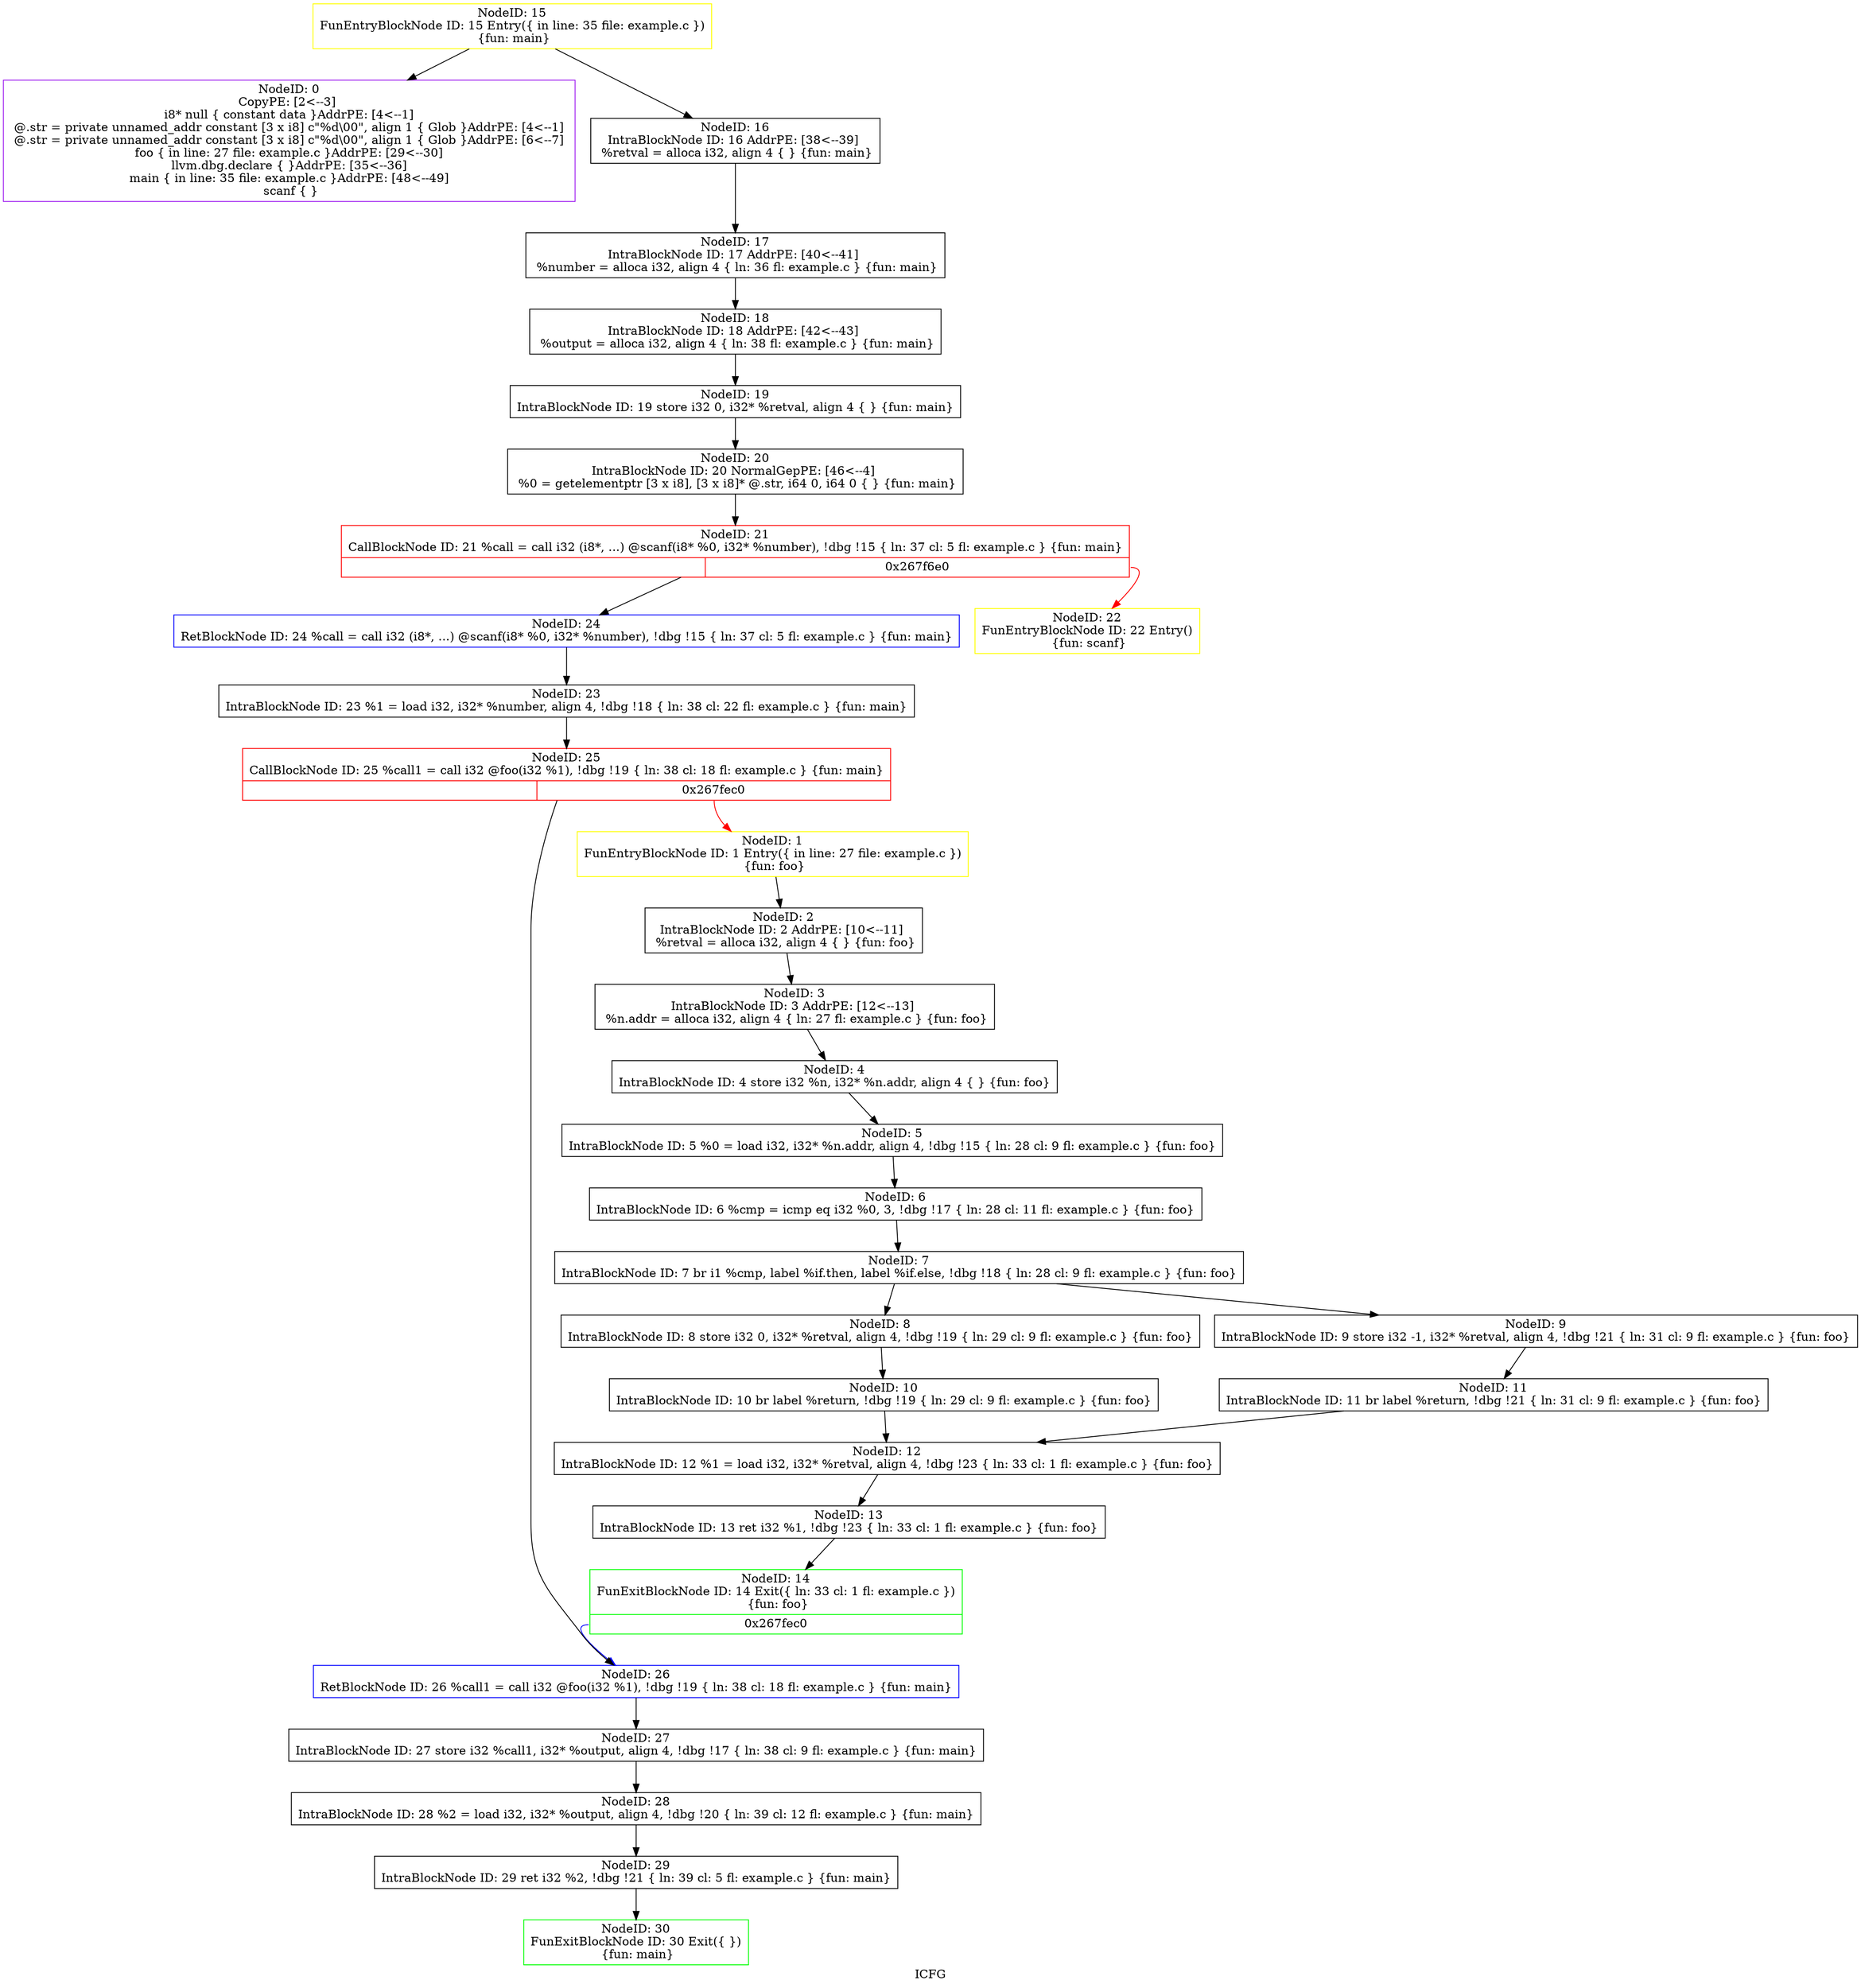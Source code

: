 digraph "ICFG" {
	label="ICFG";

	Node0x26940c0 [shape=record,color=green,label="{NodeID: 30\nFunExitBlockNode ID: 30 Exit(\{  \})\n \{fun: main\}}"];
	Node0x2693d00 [shape=record,color=black,label="{NodeID: 29\nIntraBlockNode ID: 29      ret i32 %2, !dbg !21 \{ ln: 39  cl: 5  fl: example.c \}    \{fun: main\}}"];
	Node0x2693d00 -> Node0x26940c0[style=solid];
	Node0x2691ca0 [shape=record,color=black,label="{NodeID: 12\nIntraBlockNode ID: 12      %1 = load i32, i32* %retval, align 4, !dbg !23 \{ ln: 33  cl: 1  fl: example.c \}    \{fun: foo\}}"];
	Node0x2691ca0 -> Node0x2691f20[style=solid];
	Node0x2691ac0 [shape=record,color=black,label="{NodeID: 11\nIntraBlockNode ID: 11      br label %return, !dbg !21 \{ ln: 31  cl: 9  fl: example.c \}    \{fun: foo\}}"];
	Node0x2691ac0 -> Node0x2691ca0[style=solid];
	Node0x26918e0 [shape=record,color=black,label="{NodeID: 10\nIntraBlockNode ID: 10      br label %return, !dbg !19 \{ ln: 29  cl: 9  fl: example.c \}    \{fun: foo\}}"];
	Node0x26918e0 -> Node0x2691ca0[style=solid];
	Node0x2691700 [shape=record,color=black,label="{NodeID: 9\nIntraBlockNode ID: 9      store i32 -1, i32* %retval, align 4, !dbg !21 \{ ln: 31  cl: 9  fl: example.c \}    \{fun: foo\}}"];
	Node0x2691700 -> Node0x2691ac0[style=solid];
	Node0x2691570 [shape=record,color=black,label="{NodeID: 8\nIntraBlockNode ID: 8      store i32 0, i32* %retval, align 4, !dbg !19 \{ ln: 29  cl: 9  fl: example.c \}    \{fun: foo\}}"];
	Node0x2691570 -> Node0x26918e0[style=solid];
	Node0x2691430 [shape=record,color=black,label="{NodeID: 7\nIntraBlockNode ID: 7      br i1 %cmp, label %if.then, label %if.else, !dbg !18 \{ ln: 28  cl: 9  fl: example.c \}    \{fun: foo\}}"];
	Node0x2691430 -> Node0x2691570[style=solid];
	Node0x2691430 -> Node0x2691700[style=solid];
	Node0x2691310 [shape=record,color=black,label="{NodeID: 6\nIntraBlockNode ID: 6      %cmp = icmp eq i32 %0, 3, !dbg !17 \{ ln: 28  cl: 11  fl: example.c \}    \{fun: foo\}}"];
	Node0x2691310 -> Node0x2691430[style=solid];
	Node0x26911f0 [shape=record,color=black,label="{NodeID: 5\nIntraBlockNode ID: 5      %0 = load i32, i32* %n.addr, align 4, !dbg !15 \{ ln: 28  cl: 9  fl: example.c \}    \{fun: foo\}}"];
	Node0x26911f0 -> Node0x2691310[style=solid];
	Node0x26910f0 [shape=record,color=black,label="{NodeID: 4\nIntraBlockNode ID: 4      store i32 %n, i32* %n.addr, align 4 \{  \}    \{fun: foo\}}"];
	Node0x26910f0 -> Node0x26911f0[style=solid];
	Node0x2690ff0 [shape=record,color=black,label="{NodeID: 3\nIntraBlockNode ID: 3   AddrPE: [12\<--13]  \n   %n.addr = alloca i32, align 4 \{ ln: 27 fl: example.c \} \{fun: foo\}}"];
	Node0x2690ff0 -> Node0x26910f0[style=solid];
	Node0x2690dc0 [shape=record,color=black,label="{NodeID: 2\nIntraBlockNode ID: 2   AddrPE: [10\<--11]  \n   %retval = alloca i32, align 4 \{  \} \{fun: foo\}}"];
	Node0x2690dc0 -> Node0x2690ff0[style=solid];
	Node0x2690c60 [shape=record,color=yellow,label="{NodeID: 1\nFunEntryBlockNode ID: 1 Entry(\{ in line: 27 file: example.c \})\n \{fun: foo\}}"];
	Node0x2690c60 -> Node0x2690dc0[style=solid];
	Node0x2681140 [shape=record,color=purple,label="{NodeID: 0\nCopyPE: [2\<--3]  \n i8* null \{ constant data \}AddrPE: [4\<--1]  \n @.str = private unnamed_addr constant [3 x i8] c\"%d\\00\", align 1 \{ Glob  \}AddrPE: [4\<--1]  \n @.str = private unnamed_addr constant [3 x i8] c\"%d\\00\", align 1 \{ Glob  \}AddrPE: [6\<--7]  \n foo \{ in line: 27 file: example.c \}AddrPE: [29\<--30]  \n llvm.dbg.declare \{  \}AddrPE: [35\<--36]  \n main \{ in line: 35 file: example.c \}AddrPE: [48\<--49]  \n scanf \{  \}}"];
	Node0x2691f20 [shape=record,color=black,label="{NodeID: 13\nIntraBlockNode ID: 13      ret i32 %1, !dbg !23 \{ ln: 33  cl: 1  fl: example.c \}    \{fun: foo\}}"];
	Node0x2691f20 -> Node0x26921f0[style=solid];
	Node0x26921f0 [shape=record,color=green,label="{NodeID: 14\nFunExitBlockNode ID: 14 Exit(\{ ln: 33  cl: 1  fl: example.c \})\n \{fun: foo\}|{<s0>0x267fec0}}"];
	Node0x26921f0:s0 -> Node0x2693680[style=solid,color=blue];
	Node0x26923c0 [shape=record,color=yellow,label="{NodeID: 15\nFunEntryBlockNode ID: 15 Entry(\{ in line: 35 file: example.c \})\n \{fun: main\}}"];
	Node0x26923c0 -> Node0x2681140[style=solid];
	Node0x26923c0 -> Node0x26924f0[style=solid];
	Node0x26924f0 [shape=record,color=black,label="{NodeID: 16\nIntraBlockNode ID: 16   AddrPE: [38\<--39]  \n   %retval = alloca i32, align 4 \{  \} \{fun: main\}}"];
	Node0x26924f0 -> Node0x26926b0[style=solid];
	Node0x26926b0 [shape=record,color=black,label="{NodeID: 17\nIntraBlockNode ID: 17   AddrPE: [40\<--41]  \n   %number = alloca i32, align 4 \{ ln: 36 fl: example.c \} \{fun: main\}}"];
	Node0x26926b0 -> Node0x2692960[style=solid];
	Node0x2692960 [shape=record,color=black,label="{NodeID: 18\nIntraBlockNode ID: 18   AddrPE: [42\<--43]  \n   %output = alloca i32, align 4 \{ ln: 38 fl: example.c \} \{fun: main\}}"];
	Node0x2692960 -> Node0x2692b20[style=solid];
	Node0x2692b20 [shape=record,color=black,label="{NodeID: 19\nIntraBlockNode ID: 19      store i32 0, i32* %retval, align 4 \{  \}    \{fun: main\}}"];
	Node0x2692b20 -> Node0x2692ce0[style=solid];
	Node0x2692ce0 [shape=record,color=black,label="{NodeID: 20\nIntraBlockNode ID: 20   NormalGepPE: [46\<--4]  \n   %0 = getelementptr [3 x i8], [3 x i8]* @.str, i64 0, i64 0 \{  \} \{fun: main\}}"];
	Node0x2692ce0 -> Node0x2681ad0[style=solid];
	Node0x2681ad0 [shape=record,color=red,label="{NodeID: 21\nCallBlockNode ID: 21   %call = call i32 (i8*, ...) @scanf(i8* %0, i32* %number), !dbg !15 \{ ln: 37  cl: 5  fl: example.c \} \{fun: main\}|{|<s1>0x267f6e0}}"];
	Node0x2681ad0 -> Node0x26932b0[style=solid];
	Node0x2681ad0:s1 -> Node0x2692f00[style=solid,color=red];
	Node0x2692f00 [shape=record,color=yellow,label="{NodeID: 22\nFunEntryBlockNode ID: 22 Entry()\n \{fun: scanf\}}"];
	Node0x2693190 [shape=record,color=black,label="{NodeID: 23\nIntraBlockNode ID: 23      %1 = load i32, i32* %number, align 4, !dbg !18 \{ ln: 38  cl: 22  fl: example.c \}    \{fun: main\}}"];
	Node0x2693190 -> Node0x2677c90[style=solid];
	Node0x26932b0 [shape=record,color=blue,label="{NodeID: 24\nRetBlockNode ID: 24   %call = call i32 (i8*, ...) @scanf(i8* %0, i32* %number), !dbg !15 \{ ln: 37  cl: 5  fl: example.c \} \{fun: main\}}"];
	Node0x26932b0 -> Node0x2693190[style=solid];
	Node0x2677c90 [shape=record,color=red,label="{NodeID: 25\nCallBlockNode ID: 25   %call1 = call i32 @foo(i32 %1), !dbg !19 \{ ln: 38  cl: 18  fl: example.c \} \{fun: main\}|{|<s1>0x267fec0}}"];
	Node0x2677c90 -> Node0x2693680[style=solid];
	Node0x2677c90:s1 -> Node0x2690c60[style=solid,color=red];
	Node0x2693680 [shape=record,color=blue,label="{NodeID: 26\nRetBlockNode ID: 26   %call1 = call i32 @foo(i32 %1), !dbg !19 \{ ln: 38  cl: 18  fl: example.c \} \{fun: main\}}"];
	Node0x2693680 -> Node0x26938e0[style=solid];
	Node0x26938e0 [shape=record,color=black,label="{NodeID: 27\nIntraBlockNode ID: 27      store i32 %call1, i32* %output, align 4, !dbg !17 \{ ln: 38  cl: 9  fl: example.c \}    \{fun: main\}}"];
	Node0x26938e0 -> Node0x2693b40[style=solid];
	Node0x2693b40 [shape=record,color=black,label="{NodeID: 28\nIntraBlockNode ID: 28      %2 = load i32, i32* %output, align 4, !dbg !20 \{ ln: 39  cl: 12  fl: example.c \}    \{fun: main\}}"];
	Node0x2693b40 -> Node0x2693d00[style=solid];
}
